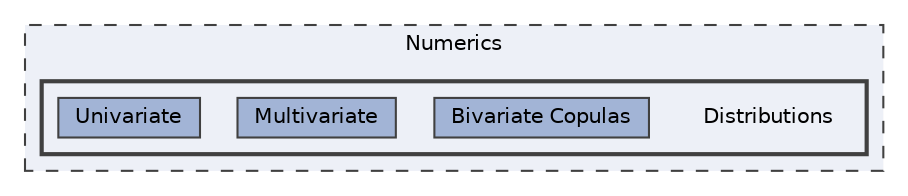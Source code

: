 digraph "C:/GIT 2/numerics/.NET 8.0/Numerics/Distributions"
{
 // LATEX_PDF_SIZE
  bgcolor="transparent";
  edge [fontname=Helvetica,fontsize=10,labelfontname=Helvetica,labelfontsize=10];
  node [fontname=Helvetica,fontsize=10,shape=box,height=0.2,width=0.4];
  compound=true
  subgraph clusterdir_22d954cd03c3057b6fcf702b65820bfa {
    graph [ bgcolor="#edf0f7", pencolor="grey25", label="Numerics", fontname=Helvetica,fontsize=10 style="filled,dashed", URL="dir_22d954cd03c3057b6fcf702b65820bfa.html",tooltip=""]
  subgraph clusterdir_c88c8292768988f44d55ab09cbb0ead8 {
    graph [ bgcolor="#edf0f7", pencolor="grey25", label="", fontname=Helvetica,fontsize=10 style="filled,bold", URL="dir_c88c8292768988f44d55ab09cbb0ead8.html",tooltip=""]
    dir_c88c8292768988f44d55ab09cbb0ead8 [shape=plaintext, label="Distributions"];
  dir_a70d63ecbd6591d9ab3abb07b997a752 [label="Bivariate Copulas", fillcolor="#a2b4d6", color="grey25", style="filled", URL="dir_a70d63ecbd6591d9ab3abb07b997a752.html",tooltip=""];
  dir_b7ba44aec65f17d2ab0e01f6fdb112ae [label="Multivariate", fillcolor="#a2b4d6", color="grey25", style="filled", URL="dir_b7ba44aec65f17d2ab0e01f6fdb112ae.html",tooltip=""];
  dir_b55e1795c99234a0c331c7ade3a7c228 [label="Univariate", fillcolor="#a2b4d6", color="grey25", style="filled", URL="dir_b55e1795c99234a0c331c7ade3a7c228.html",tooltip=""];
  }
  }
}
